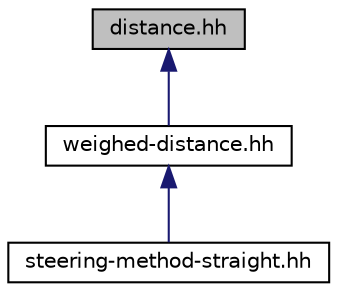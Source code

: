 digraph "distance.hh"
{
  edge [fontname="Helvetica",fontsize="10",labelfontname="Helvetica",labelfontsize="10"];
  node [fontname="Helvetica",fontsize="10",shape=record];
  Node1 [label="distance.hh",height=0.2,width=0.4,color="black", fillcolor="grey75", style="filled" fontcolor="black"];
  Node1 -> Node2 [dir="back",color="midnightblue",fontsize="10",style="solid",fontname="Helvetica"];
  Node2 [label="weighed-distance.hh",height=0.2,width=0.4,color="black", fillcolor="white", style="filled",URL="$a00104.html"];
  Node2 -> Node3 [dir="back",color="midnightblue",fontsize="10",style="solid",fontname="Helvetica"];
  Node3 [label="steering-method-straight.hh",height=0.2,width=0.4,color="black", fillcolor="white", style="filled",URL="$a00099.html"];
}
